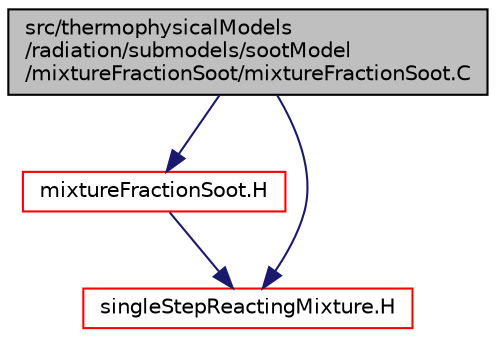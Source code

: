 digraph "src/thermophysicalModels/radiation/submodels/sootModel/mixtureFractionSoot/mixtureFractionSoot.C"
{
  bgcolor="transparent";
  edge [fontname="Helvetica",fontsize="10",labelfontname="Helvetica",labelfontsize="10"];
  node [fontname="Helvetica",fontsize="10",shape=record];
  Node1 [label="src/thermophysicalModels\l/radiation/submodels/sootModel\l/mixtureFractionSoot/mixtureFractionSoot.C",height=0.2,width=0.4,color="black", fillcolor="grey75", style="filled", fontcolor="black"];
  Node1 -> Node2 [color="midnightblue",fontsize="10",style="solid",fontname="Helvetica"];
  Node2 [label="mixtureFractionSoot.H",height=0.2,width=0.4,color="red",URL="$a10396.html"];
  Node2 -> Node3 [color="midnightblue",fontsize="10",style="solid",fontname="Helvetica"];
  Node3 [label="singleStepReactingMixture.H",height=0.2,width=0.4,color="red",URL="$a10441.html"];
  Node1 -> Node3 [color="midnightblue",fontsize="10",style="solid",fontname="Helvetica"];
}

